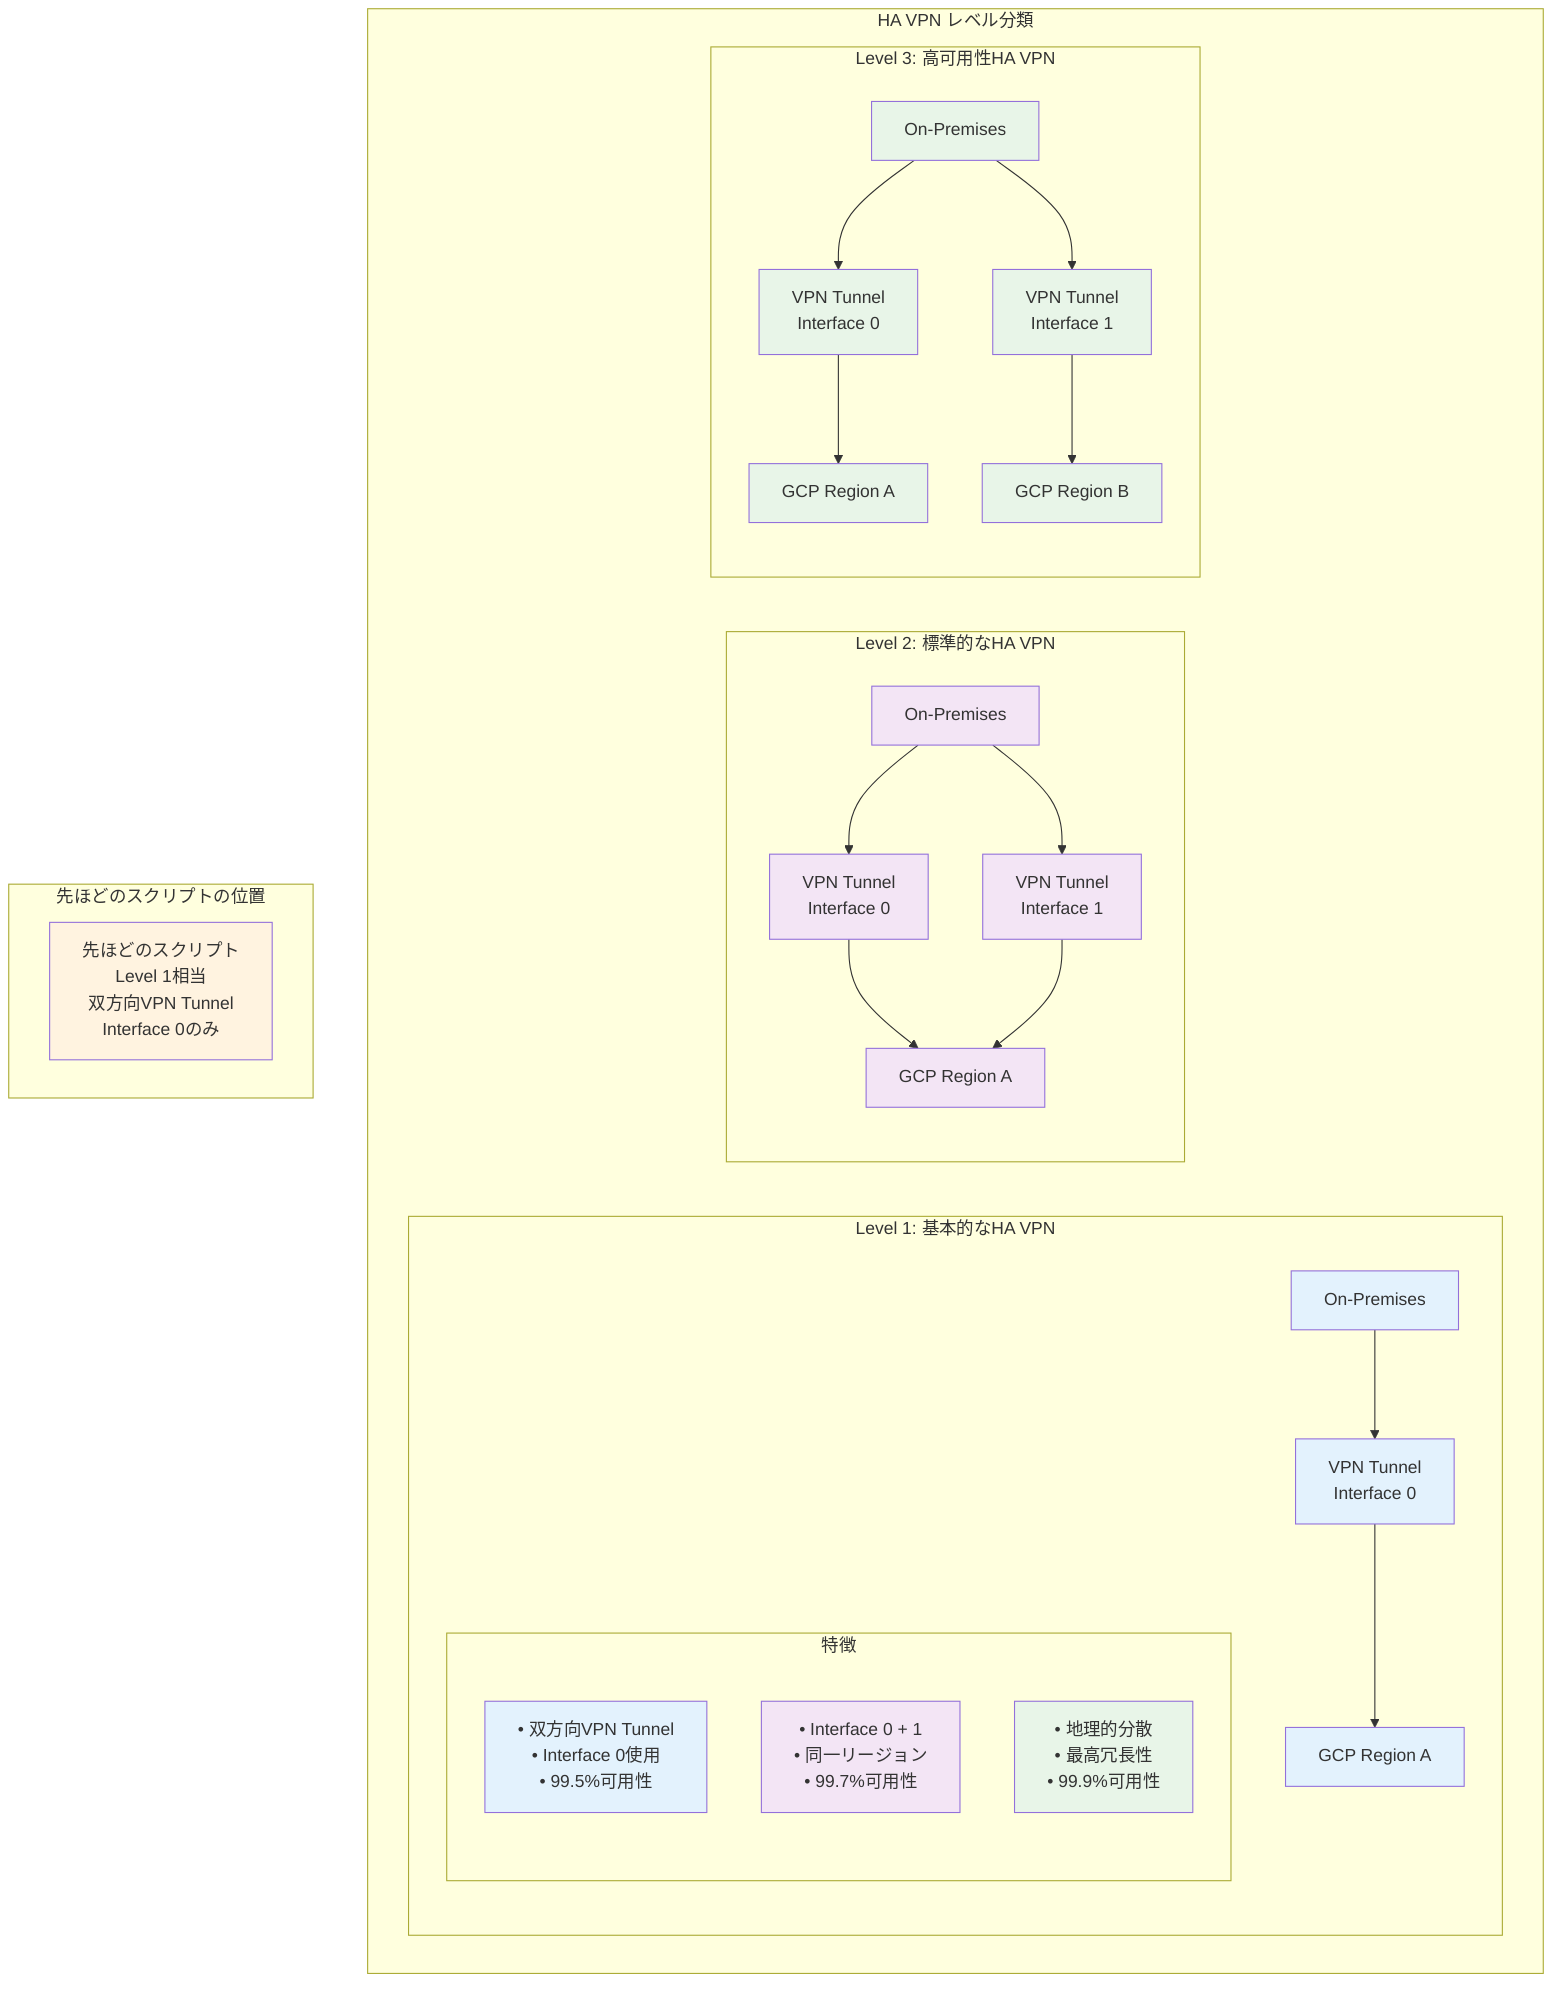graph TB
    subgraph "HA VPN レベル分類"
        subgraph "Level 1: 基本的なHA VPN"
            L1A[On-Premises]
            L1B[GCP Region A]
            L1T1[VPN Tunnel<br/>Interface 0]

            L1A --> L1T1
            L1T1 --> L1B

            subgraph "特徴"
                L1F[• 双方向VPN Tunnel<br/>• Interface 0使用<br/>• 99.5%可用性]
            end
        end

        subgraph "Level 2: 標準的なHA VPN"
            L2A[On-Premises]
            L2B[GCP Region A]
            L2T1[VPN Tunnel<br/>Interface 0]
            L2T2[VPN Tunnel<br/>Interface 1]

            L2A --> L2T1
            L2A --> L2T2
            L2T1 --> L2B
            L2T2 --> L2B

            subgraph "特徴"
                L2F[• Interface 0 + 1<br/>• 同一リージョン<br/>• 99.7%可用性]
            end
        end

        subgraph "Level 3: 高可用性HA VPN"
            L3A[On-Premises]
            L3B1[GCP Region A]
            L3B2[GCP Region B]
            L3T1[VPN Tunnel<br/>Interface 0]
            L3T2[VPN Tunnel<br/>Interface 1]

            L3A --> L3T1
            L3A --> L3T2
            L3T1 --> L3B1
            L3T2 --> L3B2

            subgraph "特徴"
                L3F[• 地理的分散<br/>• 最高冗長性<br/>• 99.9%可用性]
            end
        end
    end

    subgraph "先ほどのスクリプトの位置"
        SCRIPT[先ほどのスクリプト<br/>Level 1相当<br/>双方向VPN Tunnel<br/>Interface 0のみ]
    end

    %% スタイル
    classDef level1 fill:#e3f2fd
    classDef level2 fill:#f3e5f5
    classDef level3 fill:#e8f5e8
    classDef script fill:#fff3e0

    class L1A,L1B,L1T1,L1F level1
    class L2A,L2B,L2T1,L2T2,L2F level2
    class L3A,L3B1,L3B2,L3T1,L3T2,L3F level3
    class SCRIPT script